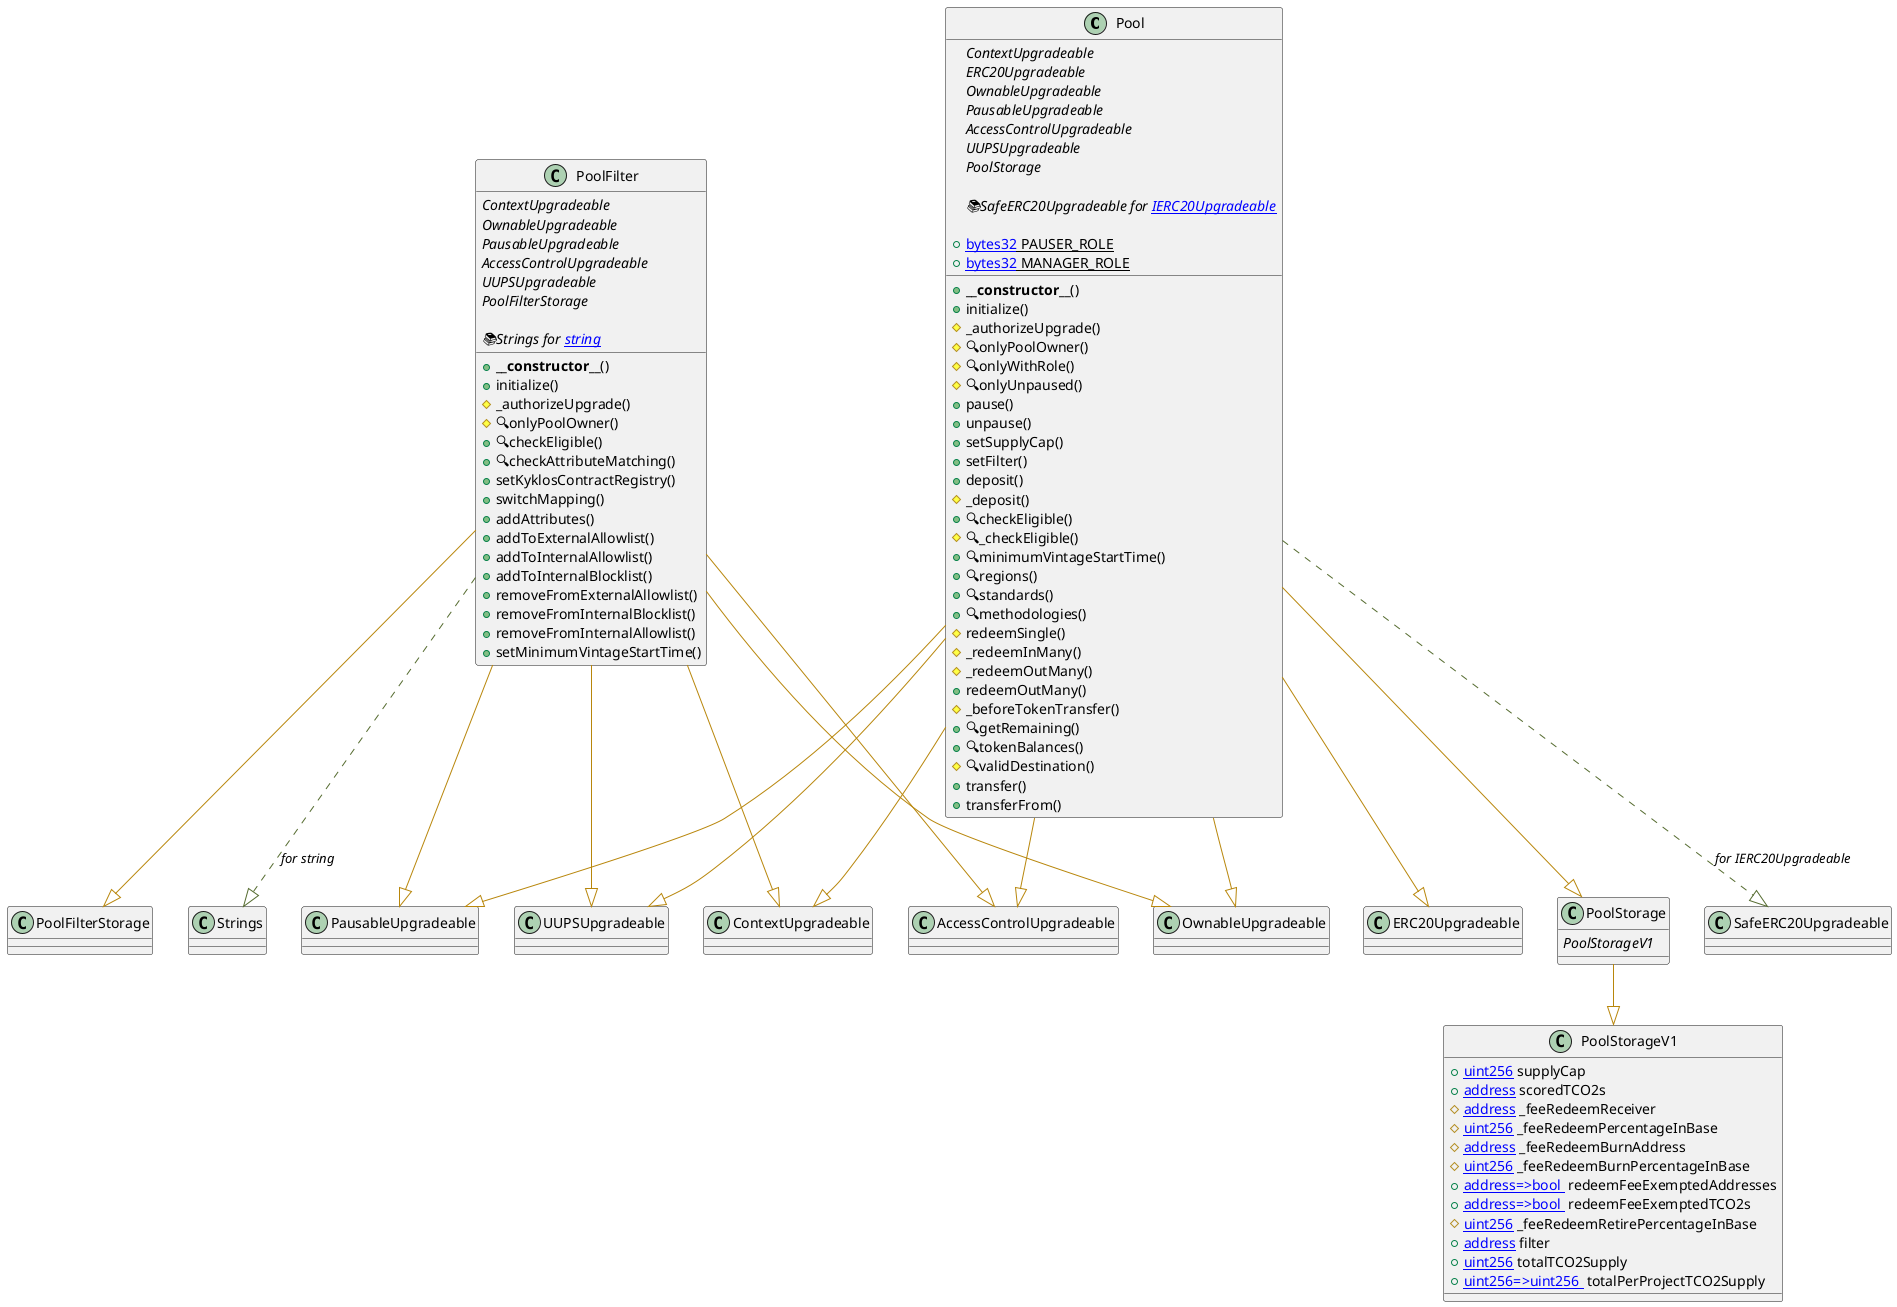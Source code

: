 @startuml
' -- generated by: https://marketplace.visualstudio.com/items?itemName=tintinweb.solidity-visual-auditor
'
' -- for auto-render install: https://marketplace.visualstudio.com/items?itemName=jebbs.plantuml
' -- options --



' -- classes --

class Pool {
    ' -- inheritance --
	{abstract}ContextUpgradeable
	{abstract}ERC20Upgradeable
	{abstract}OwnableUpgradeable
	{abstract}PausableUpgradeable
	{abstract}AccessControlUpgradeable
	{abstract}UUPSUpgradeable
	{abstract}PoolStorage

    ' -- usingFor --
	{abstract}📚SafeERC20Upgradeable for [[IERC20Upgradeable]]

    ' -- vars --
	+{static}[[bytes32]] PAUSER_ROLE
	+{static}[[bytes32]] MANAGER_ROLE

    ' -- methods --
	+**__constructor__**()
	+initialize()
	#_authorizeUpgrade()
	#🔍onlyPoolOwner()
	#🔍onlyWithRole()
	#🔍onlyUnpaused()
	+pause()
	+unpause()
	+setSupplyCap()
	+setFilter()
	+deposit()
	#_deposit()
	+🔍checkEligible()
	#🔍_checkEligible()
	+🔍minimumVintageStartTime()
	+🔍regions()
	+🔍standards()
	+🔍methodologies()
	#redeemSingle()
	#_redeemInMany()
	#_redeemOutMany()
	+redeemOutMany()
	#_beforeTokenTransfer()
	+🔍getRemaining()
	+🔍tokenBalances()
	#🔍validDestination()
	+transfer()
	+transferFrom()

}
' -- inheritance / usingFor --
Pool --[#DarkGoldenRod]|> ContextUpgradeable
Pool --[#DarkGoldenRod]|> ERC20Upgradeable
Pool --[#DarkGoldenRod]|> OwnableUpgradeable
Pool --[#DarkGoldenRod]|> PausableUpgradeable
Pool --[#DarkGoldenRod]|> AccessControlUpgradeable
Pool --[#DarkGoldenRod]|> UUPSUpgradeable
Pool --[#DarkGoldenRod]|> PoolStorage
Pool ..[#DarkOliveGreen]|> SafeERC20Upgradeable : //for IERC20Upgradeable//
class PoolFilter {
    ' -- inheritance --
	{abstract}ContextUpgradeable
	{abstract}OwnableUpgradeable
	{abstract}PausableUpgradeable
	{abstract}AccessControlUpgradeable
	{abstract}UUPSUpgradeable
	{abstract}PoolFilterStorage

    ' -- usingFor --
	{abstract}📚Strings for [[string]]

    ' -- vars --

    ' -- methods --
	+**__constructor__**()
	+initialize()
	#_authorizeUpgrade()
	#🔍onlyPoolOwner()
	+🔍checkEligible()
	+🔍checkAttributeMatching()
	+setKyklosContractRegistry()
	+switchMapping()
	+addAttributes()
	+addToExternalAllowlist()
	+addToInternalAllowlist()
	+addToInternalBlocklist()
	+removeFromExternalAllowlist()
	+removeFromInternalBlocklist()
	+removeFromInternalAllowlist()
	+setMinimumVintageStartTime()

}
' -- inheritance / usingFor --
PoolFilter --[#DarkGoldenRod]|> ContextUpgradeable
PoolFilter --[#DarkGoldenRod]|> OwnableUpgradeable
PoolFilter --[#DarkGoldenRod]|> PausableUpgradeable
PoolFilter --[#DarkGoldenRod]|> AccessControlUpgradeable
PoolFilter --[#DarkGoldenRod]|> UUPSUpgradeable
PoolFilter --[#DarkGoldenRod]|> PoolFilterStorage
PoolFilter ..[#DarkOliveGreen]|> Strings : //for string//

class PoolStorageV1 {
    ' -- inheritance --

    ' -- usingFor --

    ' -- vars --
	+[[uint256]] supplyCap
	+[[address]] scoredTCO2s
	#[[address]] _feeRedeemReceiver
	#[[uint256]] _feeRedeemPercentageInBase
	#[[address]] _feeRedeemBurnAddress
	#[[uint256]] _feeRedeemBurnPercentageInBase
	+[[mapping address=>bool ]] redeemFeeExemptedAddresses
	+[[mapping address=>bool ]] redeemFeeExemptedTCO2s
	#[[uint256]] _feeRedeemRetirePercentageInBase
	+[[address]] filter
	+[[uint256]] totalTCO2Supply
	+[[mapping uint256=>uint256 ]] totalPerProjectTCO2Supply

    ' -- methods --

}
class PoolStorage {
    ' -- inheritance --
	{abstract}PoolStorageV1

    ' -- usingFor --

    ' -- vars --

    ' -- methods --

}
' -- inheritance / usingFor --
PoolStorage --[#DarkGoldenRod]|> PoolStorageV1

@enduml